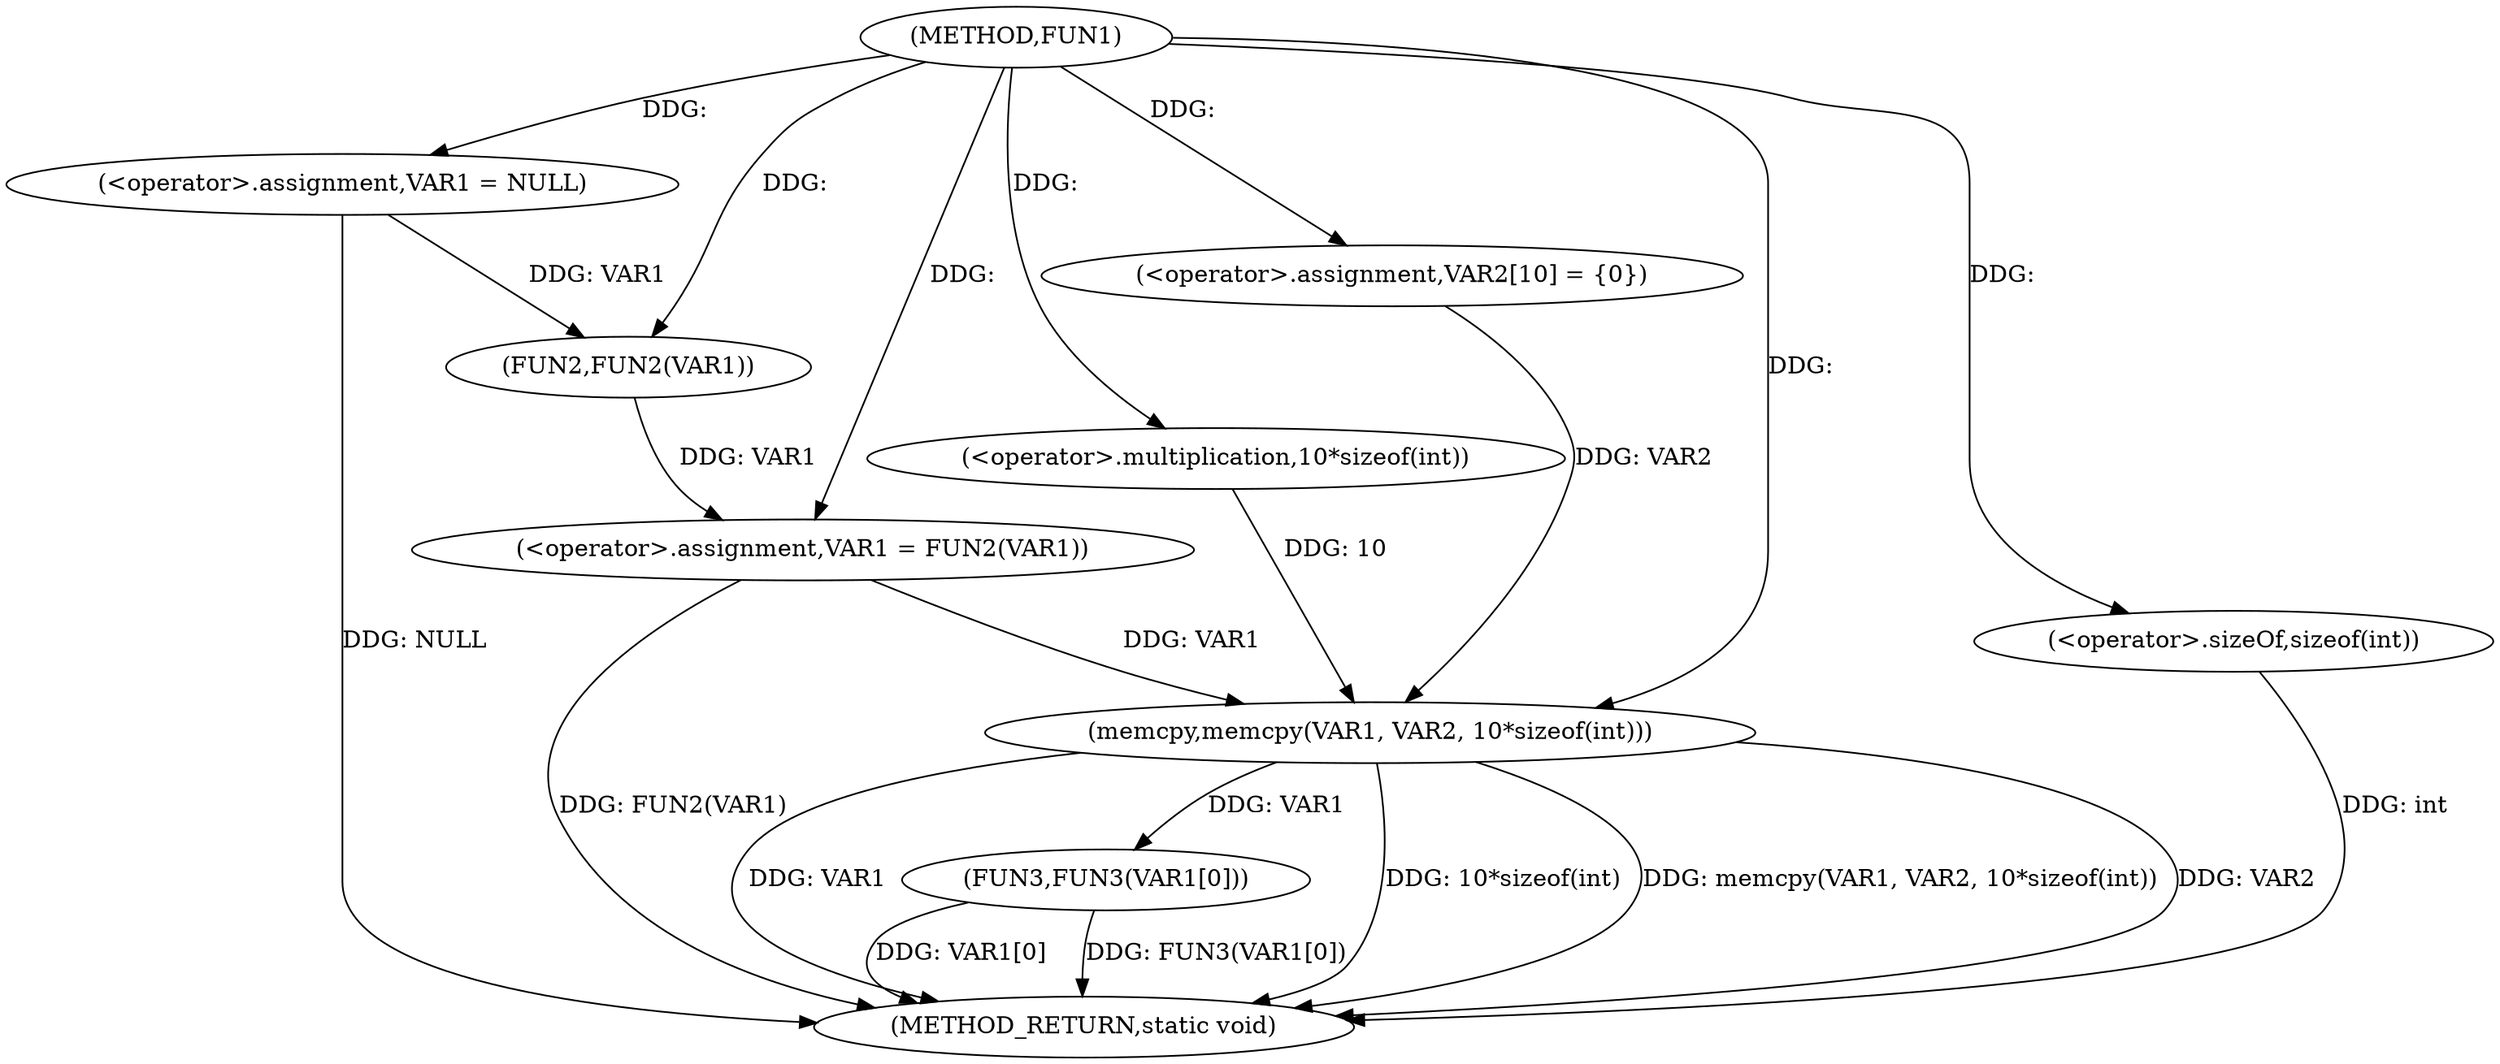 digraph FUN1 {  
"1000100" [label = "(METHOD,FUN1)" ]
"1000125" [label = "(METHOD_RETURN,static void)" ]
"1000103" [label = "(<operator>.assignment,VAR1 = NULL)" ]
"1000106" [label = "(<operator>.assignment,VAR1 = FUN2(VAR1))" ]
"1000108" [label = "(FUN2,FUN2(VAR1))" ]
"1000112" [label = "(<operator>.assignment,VAR2[10] = {0})" ]
"1000114" [label = "(memcpy,memcpy(VAR1, VAR2, 10*sizeof(int)))" ]
"1000117" [label = "(<operator>.multiplication,10*sizeof(int))" ]
"1000119" [label = "(<operator>.sizeOf,sizeof(int))" ]
"1000121" [label = "(FUN3,FUN3(VAR1[0]))" ]
  "1000114" -> "1000125"  [ label = "DDG: 10*sizeof(int)"] 
  "1000106" -> "1000125"  [ label = "DDG: FUN2(VAR1)"] 
  "1000103" -> "1000125"  [ label = "DDG: NULL"] 
  "1000114" -> "1000125"  [ label = "DDG: memcpy(VAR1, VAR2, 10*sizeof(int))"] 
  "1000119" -> "1000125"  [ label = "DDG: int"] 
  "1000121" -> "1000125"  [ label = "DDG: VAR1[0]"] 
  "1000114" -> "1000125"  [ label = "DDG: VAR2"] 
  "1000114" -> "1000125"  [ label = "DDG: VAR1"] 
  "1000121" -> "1000125"  [ label = "DDG: FUN3(VAR1[0])"] 
  "1000100" -> "1000103"  [ label = "DDG: "] 
  "1000108" -> "1000106"  [ label = "DDG: VAR1"] 
  "1000100" -> "1000106"  [ label = "DDG: "] 
  "1000103" -> "1000108"  [ label = "DDG: VAR1"] 
  "1000100" -> "1000108"  [ label = "DDG: "] 
  "1000100" -> "1000112"  [ label = "DDG: "] 
  "1000106" -> "1000114"  [ label = "DDG: VAR1"] 
  "1000100" -> "1000114"  [ label = "DDG: "] 
  "1000112" -> "1000114"  [ label = "DDG: VAR2"] 
  "1000117" -> "1000114"  [ label = "DDG: 10"] 
  "1000100" -> "1000117"  [ label = "DDG: "] 
  "1000100" -> "1000119"  [ label = "DDG: "] 
  "1000114" -> "1000121"  [ label = "DDG: VAR1"] 
}
